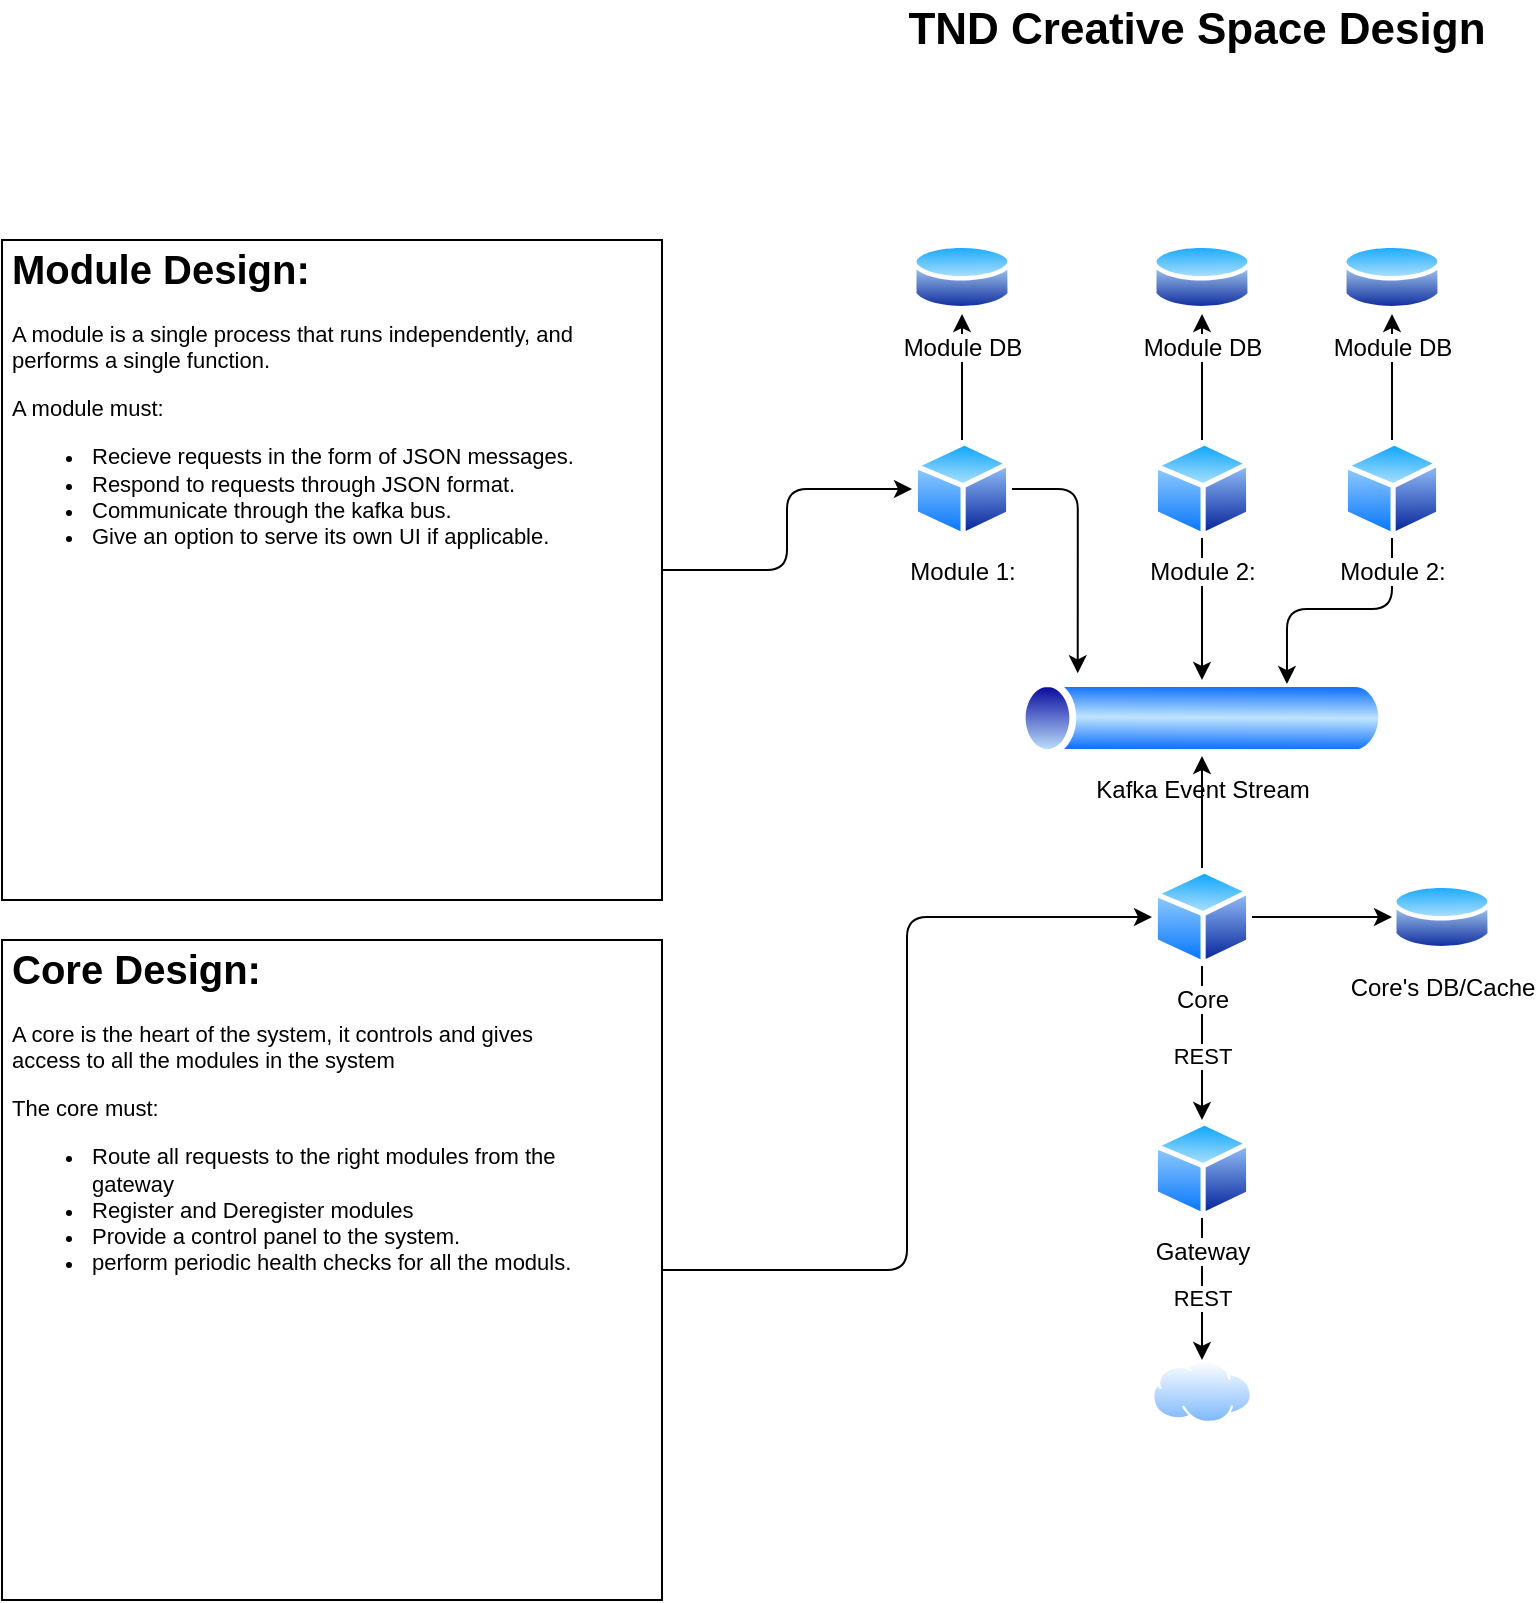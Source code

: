 <mxfile>
    <diagram id="ZpQWS-Xlgay93vXsEAbS" name="Page-1">
        <mxGraphModel dx="2292" dy="474" grid="1" gridSize="10" guides="1" tooltips="1" connect="1" arrows="1" fold="1" page="1" pageScale="1" pageWidth="1100" pageHeight="850" math="0" shadow="0">
            <root>
                <mxCell id="0"/>
                <mxCell id="1" parent="0"/>
                <mxCell id="2" value="Kafka Event Stream" style="aspect=fixed;perimeter=ellipsePerimeter;html=1;align=center;shadow=0;dashed=0;spacingTop=3;image;image=img/lib/active_directory/tunnel.svg;" parent="1" vertex="1">
                    <mxGeometry x="455" y="360" width="190" height="38" as="geometry"/>
                </mxCell>
                <mxCell id="5" style="edgeStyle=orthogonalEdgeStyle;html=1;exitX=1;exitY=0.5;exitDx=0;exitDy=0;entryX=0.173;entryY=-0.088;entryDx=0;entryDy=0;entryPerimeter=0;" parent="1" source="3" target="2" edge="1">
                    <mxGeometry relative="1" as="geometry"/>
                </mxCell>
                <mxCell id="7" value="" style="edgeStyle=orthogonalEdgeStyle;html=1;" parent="1" source="3" target="6" edge="1">
                    <mxGeometry relative="1" as="geometry"/>
                </mxCell>
                <mxCell id="3" value="Module 1:" style="aspect=fixed;perimeter=ellipsePerimeter;html=1;align=center;shadow=0;dashed=0;spacingTop=3;image;image=img/lib/active_directory/generic_node.svg;" parent="1" vertex="1">
                    <mxGeometry x="405" y="240" width="50" height="49" as="geometry"/>
                </mxCell>
                <mxCell id="6" value="Module DB" style="aspect=fixed;perimeter=ellipsePerimeter;html=1;align=center;shadow=0;dashed=0;spacingTop=3;image;image=img/lib/active_directory/database.svg;" parent="1" vertex="1">
                    <mxGeometry x="405" y="140" width="50" height="37" as="geometry"/>
                </mxCell>
                <mxCell id="13" value="" style="edgeStyle=orthogonalEdgeStyle;html=1;" parent="1" source="10" target="2" edge="1">
                    <mxGeometry relative="1" as="geometry"/>
                </mxCell>
                <mxCell id="14" value="" style="edgeStyle=orthogonalEdgeStyle;html=1;" parent="1" source="10" target="11" edge="1">
                    <mxGeometry relative="1" as="geometry"/>
                </mxCell>
                <mxCell id="10" value="Module 2:" style="aspect=fixed;perimeter=ellipsePerimeter;html=1;align=center;shadow=0;dashed=0;spacingTop=3;image;image=img/lib/active_directory/generic_node.svg;" parent="1" vertex="1">
                    <mxGeometry x="525" y="240" width="50" height="49" as="geometry"/>
                </mxCell>
                <mxCell id="11" value="Module DB" style="aspect=fixed;perimeter=ellipsePerimeter;html=1;align=center;shadow=0;dashed=0;spacingTop=3;image;image=img/lib/active_directory/database.svg;" parent="1" vertex="1">
                    <mxGeometry x="525" y="140" width="50" height="37" as="geometry"/>
                </mxCell>
                <mxCell id="18" value="" style="edgeStyle=orthogonalEdgeStyle;html=1;" parent="1" source="16" target="17" edge="1">
                    <mxGeometry relative="1" as="geometry"/>
                </mxCell>
                <mxCell id="19" style="edgeStyle=orthogonalEdgeStyle;html=1;entryX=0.75;entryY=0;entryDx=0;entryDy=0;" parent="1" source="16" target="2" edge="1">
                    <mxGeometry relative="1" as="geometry"/>
                </mxCell>
                <mxCell id="16" value="Module 2:" style="aspect=fixed;perimeter=ellipsePerimeter;html=1;align=center;shadow=0;dashed=0;spacingTop=3;image;image=img/lib/active_directory/generic_node.svg;" parent="1" vertex="1">
                    <mxGeometry x="620" y="240" width="50" height="49" as="geometry"/>
                </mxCell>
                <mxCell id="17" value="Module DB" style="aspect=fixed;perimeter=ellipsePerimeter;html=1;align=center;shadow=0;dashed=0;spacingTop=3;image;image=img/lib/active_directory/database.svg;" parent="1" vertex="1">
                    <mxGeometry x="620" y="140" width="50" height="37" as="geometry"/>
                </mxCell>
                <mxCell id="21" value="" style="edgeStyle=orthogonalEdgeStyle;html=1;" parent="1" source="20" target="2" edge="1">
                    <mxGeometry relative="1" as="geometry"/>
                </mxCell>
                <mxCell id="23" value="" style="edgeStyle=orthogonalEdgeStyle;html=1;" parent="1" source="20" target="22" edge="1">
                    <mxGeometry relative="1" as="geometry"/>
                </mxCell>
                <mxCell id="25" value="" style="edgeStyle=orthogonalEdgeStyle;html=1;" parent="1" source="20" target="24" edge="1">
                    <mxGeometry relative="1" as="geometry"/>
                </mxCell>
                <mxCell id="26" value="REST" style="edgeLabel;html=1;align=center;verticalAlign=middle;resizable=0;points=[];" parent="25" vertex="1" connectable="0">
                    <mxGeometry x="0.301" relative="1" as="geometry">
                        <mxPoint y="-5" as="offset"/>
                    </mxGeometry>
                </mxCell>
                <mxCell id="20" value="Core" style="aspect=fixed;perimeter=ellipsePerimeter;html=1;align=center;shadow=0;dashed=0;spacingTop=3;image;image=img/lib/active_directory/generic_node.svg;" parent="1" vertex="1">
                    <mxGeometry x="525" y="454" width="50" height="49" as="geometry"/>
                </mxCell>
                <mxCell id="22" value="Core's DB/Cache" style="aspect=fixed;perimeter=ellipsePerimeter;html=1;align=center;shadow=0;dashed=0;spacingTop=3;image;image=img/lib/active_directory/database.svg;" parent="1" vertex="1">
                    <mxGeometry x="645" y="460" width="50" height="37" as="geometry"/>
                </mxCell>
                <mxCell id="28" value="" style="edgeStyle=orthogonalEdgeStyle;html=1;" parent="1" source="24" target="27" edge="1">
                    <mxGeometry relative="1" as="geometry"/>
                </mxCell>
                <mxCell id="29" value="REST" style="edgeLabel;html=1;align=center;verticalAlign=middle;resizable=0;points=[];" parent="28" vertex="1" connectable="0">
                    <mxGeometry x="0.122" relative="1" as="geometry">
                        <mxPoint as="offset"/>
                    </mxGeometry>
                </mxCell>
                <mxCell id="24" value="Gateway" style="aspect=fixed;perimeter=ellipsePerimeter;html=1;align=center;shadow=0;dashed=0;spacingTop=3;image;image=img/lib/active_directory/generic_node.svg;" parent="1" vertex="1">
                    <mxGeometry x="525" y="580" width="50" height="49" as="geometry"/>
                </mxCell>
                <mxCell id="27" value="" style="aspect=fixed;perimeter=ellipsePerimeter;html=1;align=center;shadow=0;dashed=0;spacingTop=3;image;image=img/lib/active_directory/internet_cloud.svg;" parent="1" vertex="1">
                    <mxGeometry x="525" y="700" width="50" height="31.5" as="geometry"/>
                </mxCell>
                <mxCell id="30" value="&lt;font style=&quot;font-size: 22px&quot;&gt;&lt;b&gt;TND Creative Space Design&lt;/b&gt;&lt;/font&gt;" style="text;html=1;strokeColor=none;fillColor=none;align=center;verticalAlign=middle;whiteSpace=wrap;rounded=0;" parent="1" vertex="1">
                    <mxGeometry x="400" y="20" width="295" height="30" as="geometry"/>
                </mxCell>
                <mxCell id="32" style="edgeStyle=orthogonalEdgeStyle;html=1;fontSize=22;" parent="1" source="31" target="3" edge="1">
                    <mxGeometry relative="1" as="geometry"/>
                </mxCell>
                <mxCell id="34" value="" style="group" parent="1" vertex="1" connectable="0">
                    <mxGeometry x="-50" y="140" width="330" height="330" as="geometry"/>
                </mxCell>
                <mxCell id="31" value="" style="whiteSpace=wrap;html=1;aspect=fixed;fontSize=22;" parent="34" vertex="1">
                    <mxGeometry width="330" height="330" as="geometry"/>
                </mxCell>
                <mxCell id="33" value="&lt;h1 style=&quot;font-size: 20px&quot;&gt;Module Design:&lt;/h1&gt;&lt;p style=&quot;font-size: 11px&quot;&gt;A module is a single process that runs independently, and performs a single function.&lt;/p&gt;&lt;p style=&quot;font-size: 11px&quot;&gt;A module must:&lt;/p&gt;&lt;p style=&quot;font-size: 11px&quot;&gt;&lt;/p&gt;&lt;ul style=&quot;font-size: 11px&quot;&gt;&lt;li&gt;Recieve requests in the form of JSON messages.&lt;/li&gt;&lt;li&gt;Respond to requests through JSON format.&lt;/li&gt;&lt;li&gt;Communicate through the kafka bus.&lt;/li&gt;&lt;li&gt;Give an option to serve its own UI if applicable.&lt;/li&gt;&lt;/ul&gt;&lt;p&gt;&lt;/p&gt;" style="text;html=1;strokeColor=none;fillColor=none;spacing=5;spacingTop=-20;whiteSpace=wrap;overflow=hidden;rounded=0;fontSize=22;" parent="34" vertex="1">
                    <mxGeometry width="300" height="310" as="geometry"/>
                </mxCell>
                <mxCell id="35" value="" style="group" parent="1" vertex="1" connectable="0">
                    <mxGeometry x="-50" y="490" width="330" height="330" as="geometry"/>
                </mxCell>
                <mxCell id="36" value="" style="whiteSpace=wrap;html=1;aspect=fixed;fontSize=22;" parent="35" vertex="1">
                    <mxGeometry width="330" height="330" as="geometry"/>
                </mxCell>
                <mxCell id="37" value="&lt;h1 style=&quot;font-size: 20px&quot;&gt;Core Design:&lt;/h1&gt;&lt;p style=&quot;font-size: 11px&quot;&gt;A core is the heart of the system, it controls and gives access to all the modules in the system&lt;/p&gt;&lt;p style=&quot;font-size: 11px&quot;&gt;The core must:&lt;/p&gt;&lt;p style=&quot;font-size: 11px&quot;&gt;&lt;/p&gt;&lt;ul style=&quot;font-size: 11px&quot;&gt;&lt;li&gt;Route all requests to the right modules from the gateway&lt;/li&gt;&lt;li&gt;Register and Deregister modules&lt;/li&gt;&lt;li&gt;Provide a control panel to the system.&lt;/li&gt;&lt;li&gt;perform periodic health checks for all the moduls.&lt;/li&gt;&lt;/ul&gt;&lt;p&gt;&lt;/p&gt;&lt;p&gt;&lt;/p&gt;" style="text;html=1;strokeColor=none;fillColor=none;spacing=5;spacingTop=-20;whiteSpace=wrap;overflow=hidden;rounded=0;fontSize=22;" parent="35" vertex="1">
                    <mxGeometry width="300" height="310" as="geometry"/>
                </mxCell>
                <mxCell id="38" style="edgeStyle=orthogonalEdgeStyle;html=1;entryX=0;entryY=0.5;entryDx=0;entryDy=0;fontSize=11;" parent="1" source="36" target="20" edge="1">
                    <mxGeometry relative="1" as="geometry"/>
                </mxCell>
            </root>
        </mxGraphModel>
    </diagram>
</mxfile>